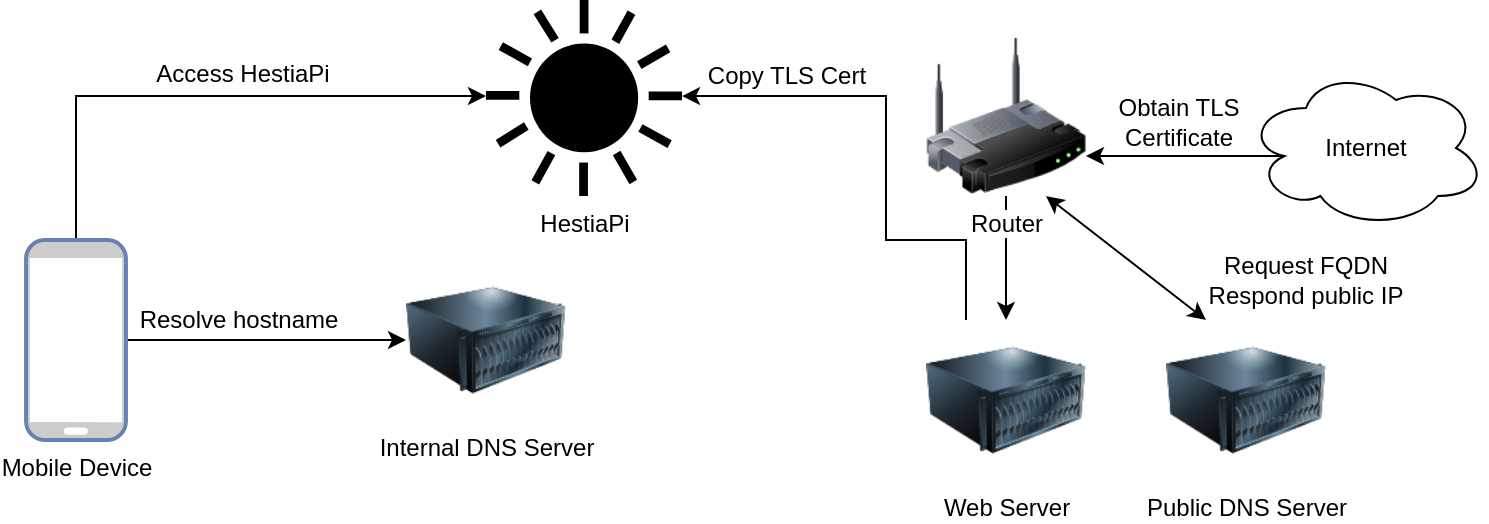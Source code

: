 <mxfile version="12.5.3" type="device"><diagram id="_EvdwnC1N3kLXVnJavnf" name="Page-1"><mxGraphModel dx="1102" dy="1000" grid="1" gridSize="10" guides="1" tooltips="1" connect="1" arrows="1" fold="1" page="1" pageScale="1" pageWidth="850" pageHeight="1100" math="0" shadow="0"><root><mxCell id="0"/><mxCell id="1" parent="0"/><mxCell id="f8NMc5mB8I3-f14Ij35Q-8" style="edgeStyle=orthogonalEdgeStyle;rounded=0;orthogonalLoop=1;jettySize=auto;html=1;exitX=0.16;exitY=0.55;exitDx=0;exitDy=0;exitPerimeter=0;entryX=1;entryY=0.75;entryDx=0;entryDy=0;" edge="1" parent="1" source="f8NMc5mB8I3-f14Ij35Q-1" target="f8NMc5mB8I3-f14Ij35Q-4"><mxGeometry relative="1" as="geometry"/></mxCell><mxCell id="f8NMc5mB8I3-f14Ij35Q-23" value="Obtain TLS&lt;br&gt;Certificate" style="text;html=1;align=center;verticalAlign=middle;resizable=0;points=[];labelBackgroundColor=#ffffff;" vertex="1" connectable="0" parent="f8NMc5mB8I3-f14Ij35Q-8"><mxGeometry x="0.315" y="2" relative="1" as="geometry"><mxPoint x="11.8" y="-19" as="offset"/></mxGeometry></mxCell><mxCell id="f8NMc5mB8I3-f14Ij35Q-1" value="Internet" style="ellipse;shape=cloud;whiteSpace=wrap;html=1;" vertex="1" parent="1"><mxGeometry x="670" y="74" width="120" height="80" as="geometry"/></mxCell><mxCell id="f8NMc5mB8I3-f14Ij35Q-10" style="edgeStyle=orthogonalEdgeStyle;rounded=0;orthogonalLoop=1;jettySize=auto;html=1;exitX=1;exitY=0.5;exitDx=0;exitDy=0;exitPerimeter=0;entryX=0;entryY=0.5;entryDx=0;entryDy=0;" edge="1" parent="1" source="f8NMc5mB8I3-f14Ij35Q-2" target="f8NMc5mB8I3-f14Ij35Q-5"><mxGeometry relative="1" as="geometry"/></mxCell><mxCell id="f8NMc5mB8I3-f14Ij35Q-12" value="Resolve hostname" style="text;html=1;align=center;verticalAlign=middle;resizable=0;points=[];labelBackgroundColor=#ffffff;" vertex="1" connectable="0" parent="f8NMc5mB8I3-f14Ij35Q-10"><mxGeometry x="-0.2" relative="1" as="geometry"><mxPoint y="-10" as="offset"/></mxGeometry></mxCell><mxCell id="f8NMc5mB8I3-f14Ij35Q-11" style="edgeStyle=orthogonalEdgeStyle;rounded=0;orthogonalLoop=1;jettySize=auto;html=1;exitX=0.5;exitY=0;exitDx=0;exitDy=0;exitPerimeter=0;entryX=0;entryY=0.49;entryDx=0;entryDy=0;entryPerimeter=0;" edge="1" parent="1" source="f8NMc5mB8I3-f14Ij35Q-2" target="f8NMc5mB8I3-f14Ij35Q-9"><mxGeometry relative="1" as="geometry"><Array as="points"><mxPoint x="85" y="88"/></Array></mxGeometry></mxCell><mxCell id="f8NMc5mB8I3-f14Ij35Q-13" value="Access HestiaPi" style="text;html=1;align=center;verticalAlign=middle;resizable=0;points=[];labelBackgroundColor=#ffffff;" vertex="1" connectable="0" parent="f8NMc5mB8I3-f14Ij35Q-11"><mxGeometry x="-0.148" y="3" relative="1" as="geometry"><mxPoint x="37" y="-8" as="offset"/></mxGeometry></mxCell><mxCell id="f8NMc5mB8I3-f14Ij35Q-2" value="Mobile Device" style="fontColor=#000000;verticalAlign=top;verticalLabelPosition=bottom;labelPosition=center;align=center;html=1;outlineConnect=0;fillColor=#CCCCCC;strokeColor=#6881B3;gradientColor=none;gradientDirection=north;strokeWidth=2;shape=mxgraph.networks.mobile;" vertex="1" parent="1"><mxGeometry x="60" y="160" width="50" height="100" as="geometry"/></mxCell><mxCell id="f8NMc5mB8I3-f14Ij35Q-20" style="edgeStyle=orthogonalEdgeStyle;rounded=0;orthogonalLoop=1;jettySize=auto;html=1;exitX=0.5;exitY=1;exitDx=0;exitDy=0;entryX=0.5;entryY=0;entryDx=0;entryDy=0;" edge="1" parent="1" source="f8NMc5mB8I3-f14Ij35Q-4" target="f8NMc5mB8I3-f14Ij35Q-18"><mxGeometry relative="1" as="geometry"/></mxCell><mxCell id="f8NMc5mB8I3-f14Ij35Q-4" value="Router" style="image;html=1;labelBackgroundColor=#ffffff;image=img/lib/clip_art/networking/Wireless_Router_128x128.png" vertex="1" parent="1"><mxGeometry x="510" y="58" width="80" height="80" as="geometry"/></mxCell><mxCell id="f8NMc5mB8I3-f14Ij35Q-5" value="Internal DNS Server" style="image;html=1;labelBackgroundColor=#ffffff;image=img/lib/clip_art/computers/Server_128x128.png" vertex="1" parent="1"><mxGeometry x="250" y="170" width="80" height="80" as="geometry"/></mxCell><mxCell id="f8NMc5mB8I3-f14Ij35Q-9" value="HestiaPi" style="shape=mxgraph.signs.nature.sun_4;html=1;fillColor=#000000;strokeColor=none;verticalLabelPosition=bottom;verticalAlign=top;align=center;" vertex="1" parent="1"><mxGeometry x="290" y="40" width="98" height="98" as="geometry"/></mxCell><mxCell id="f8NMc5mB8I3-f14Ij35Q-21" style="edgeStyle=orthogonalEdgeStyle;rounded=0;orthogonalLoop=1;jettySize=auto;html=1;exitX=0.25;exitY=0;exitDx=0;exitDy=0;entryX=1;entryY=0.49;entryDx=0;entryDy=0;entryPerimeter=0;" edge="1" parent="1" source="f8NMc5mB8I3-f14Ij35Q-18" target="f8NMc5mB8I3-f14Ij35Q-9"><mxGeometry relative="1" as="geometry"><Array as="points"><mxPoint x="530" y="160"/><mxPoint x="490" y="160"/><mxPoint x="490" y="88"/></Array></mxGeometry></mxCell><mxCell id="f8NMc5mB8I3-f14Ij35Q-22" value="Copy TLS Cert" style="text;html=1;align=center;verticalAlign=middle;resizable=0;points=[];labelBackgroundColor=#ffffff;" vertex="1" connectable="0" parent="f8NMc5mB8I3-f14Ij35Q-21"><mxGeometry x="0.693" y="-1" relative="1" as="geometry"><mxPoint x="13" y="-9" as="offset"/></mxGeometry></mxCell><mxCell id="f8NMc5mB8I3-f14Ij35Q-18" value="Web Server" style="image;html=1;labelBackgroundColor=#ffffff;image=img/lib/clip_art/computers/Server_128x128.png" vertex="1" parent="1"><mxGeometry x="510" y="200" width="80" height="80" as="geometry"/></mxCell><mxCell id="f8NMc5mB8I3-f14Ij35Q-24" value="Public DNS Server" style="image;html=1;labelBackgroundColor=#ffffff;image=img/lib/clip_art/computers/Server_128x128.png" vertex="1" parent="1"><mxGeometry x="630" y="200" width="80" height="80" as="geometry"/></mxCell><mxCell id="f8NMc5mB8I3-f14Ij35Q-26" value="" style="endArrow=classic;startArrow=classic;html=1;entryX=0.75;entryY=1;entryDx=0;entryDy=0;exitX=0.25;exitY=0;exitDx=0;exitDy=0;" edge="1" parent="1" source="f8NMc5mB8I3-f14Ij35Q-24" target="f8NMc5mB8I3-f14Ij35Q-4"><mxGeometry width="50" height="50" relative="1" as="geometry"><mxPoint x="40" y="370" as="sourcePoint"/><mxPoint x="90" y="320" as="targetPoint"/></mxGeometry></mxCell><mxCell id="f8NMc5mB8I3-f14Ij35Q-27" value="Request FQDN&lt;br&gt;Respond public IP" style="text;html=1;strokeColor=none;fillColor=none;align=center;verticalAlign=middle;whiteSpace=wrap;rounded=0;" vertex="1" parent="1"><mxGeometry x="620" y="160" width="160" height="40" as="geometry"/></mxCell></root></mxGraphModel></diagram></mxfile>